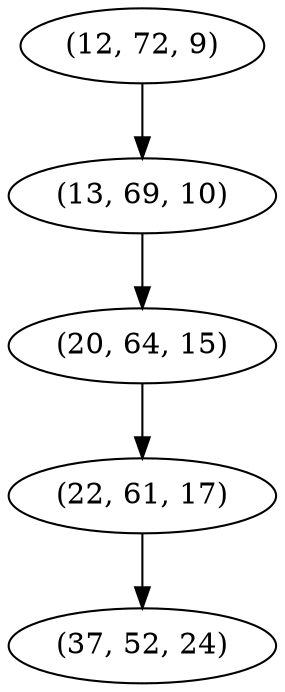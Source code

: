 digraph tree {
    "(12, 72, 9)";
    "(13, 69, 10)";
    "(20, 64, 15)";
    "(22, 61, 17)";
    "(37, 52, 24)";
    "(12, 72, 9)" -> "(13, 69, 10)";
    "(13, 69, 10)" -> "(20, 64, 15)";
    "(20, 64, 15)" -> "(22, 61, 17)";
    "(22, 61, 17)" -> "(37, 52, 24)";
}
